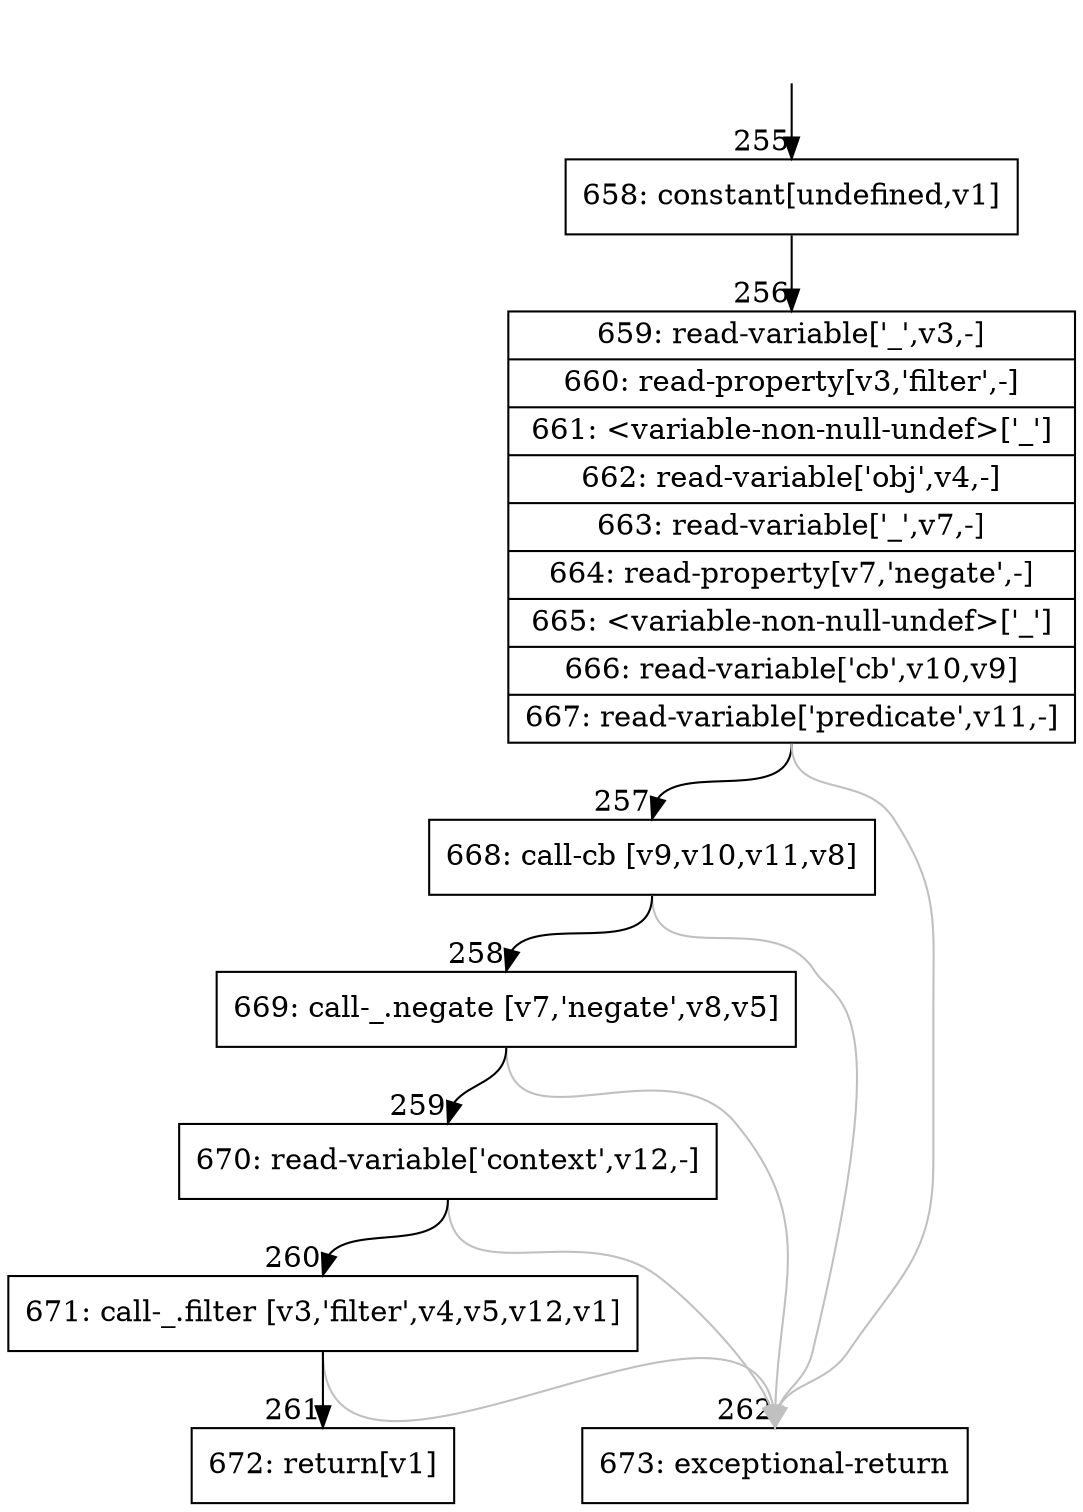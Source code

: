 digraph {
rankdir="TD"
BB_entry25[shape=none,label=""];
BB_entry25 -> BB255 [tailport=s, headport=n, headlabel="    255"]
BB255 [shape=record label="{658: constant[undefined,v1]}" ] 
BB255 -> BB256 [tailport=s, headport=n, headlabel="      256"]
BB256 [shape=record label="{659: read-variable['_',v3,-]|660: read-property[v3,'filter',-]|661: \<variable-non-null-undef\>['_']|662: read-variable['obj',v4,-]|663: read-variable['_',v7,-]|664: read-property[v7,'negate',-]|665: \<variable-non-null-undef\>['_']|666: read-variable['cb',v10,v9]|667: read-variable['predicate',v11,-]}" ] 
BB256 -> BB257 [tailport=s, headport=n, headlabel="      257"]
BB256 -> BB262 [tailport=s, headport=n, color=gray, headlabel="      262"]
BB257 [shape=record label="{668: call-cb [v9,v10,v11,v8]}" ] 
BB257 -> BB258 [tailport=s, headport=n, headlabel="      258"]
BB257 -> BB262 [tailport=s, headport=n, color=gray]
BB258 [shape=record label="{669: call-_.negate [v7,'negate',v8,v5]}" ] 
BB258 -> BB259 [tailport=s, headport=n, headlabel="      259"]
BB258 -> BB262 [tailport=s, headport=n, color=gray]
BB259 [shape=record label="{670: read-variable['context',v12,-]}" ] 
BB259 -> BB260 [tailport=s, headport=n, headlabel="      260"]
BB259 -> BB262 [tailport=s, headport=n, color=gray]
BB260 [shape=record label="{671: call-_.filter [v3,'filter',v4,v5,v12,v1]}" ] 
BB260 -> BB261 [tailport=s, headport=n, headlabel="      261"]
BB260 -> BB262 [tailport=s, headport=n, color=gray]
BB261 [shape=record label="{672: return[v1]}" ] 
BB262 [shape=record label="{673: exceptional-return}" ] 
//#$~ 241
}
